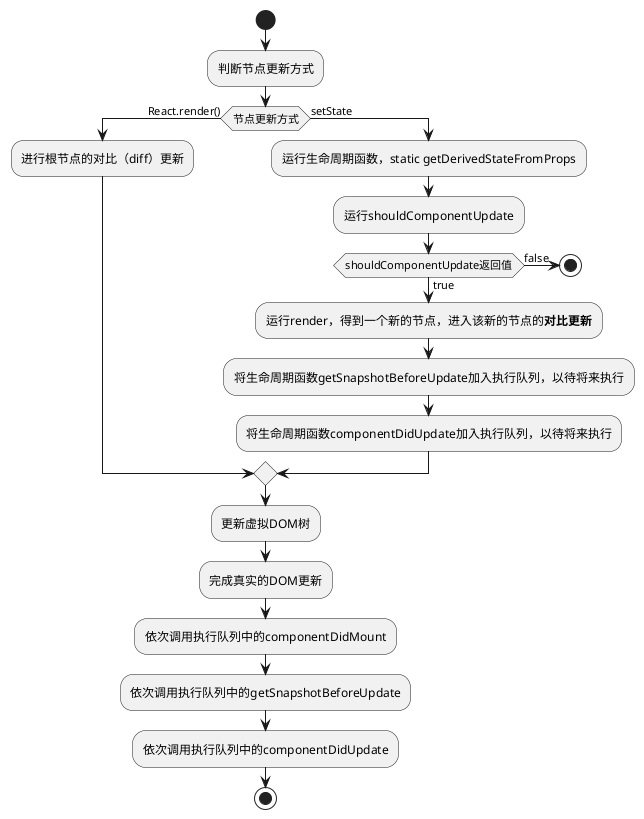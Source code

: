 @startuml

start

:判断节点更新方式;
if(节点更新方式) then(React.render())
    :进行根节点的对比（diff）更新;
else(setState)
    :运行生命周期函数，static getDerivedStateFromProps;
    :运行shouldComponentUpdate;
    if(shouldComponentUpdate返回值) then(false)
        stop
    else(true)
        :运行render，得到一个新的节点，进入该新的节点的**对比更新**;
        :将生命周期函数getSnapshotBeforeUpdate加入执行队列，以待将来执行;
        :将生命周期函数componentDidUpdate加入执行队列，以待将来执行; 
    endif
endif
:更新虚拟DOM树;
:完成真实的DOM更新;
:依次调用执行队列中的componentDidMount;
:依次调用执行队列中的getSnapshotBeforeUpdate;
:依次调用执行队列中的componentDidUpdate;


stop

@enduml
